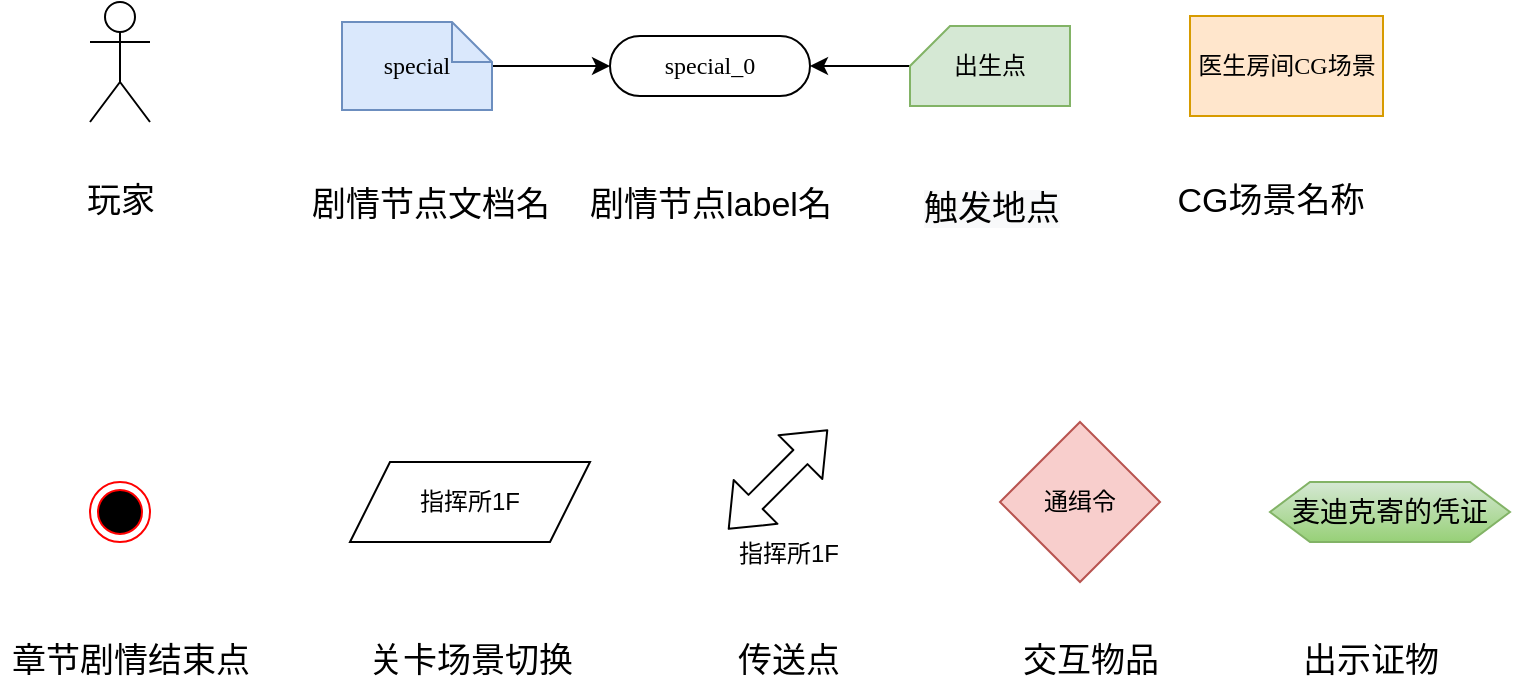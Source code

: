 <mxfile version="14.4.8" type="github" pages="3">
  <diagram id="GbZ1ZwChNBxgJ4C_-Y3V" name="UML示例图">
    <mxGraphModel dx="1038" dy="548" grid="1" gridSize="10" guides="1" tooltips="1" connect="1" arrows="1" fold="1" page="1" pageScale="1" pageWidth="827" pageHeight="1169" math="0" shadow="0">
      <root>
        <mxCell id="0" />
        <mxCell id="1" parent="0" />
        <mxCell id="fm39pIIFy_Z-lrLezSjA-2" value="" style="shape=umlActor;verticalLabelPosition=bottom;verticalAlign=top;html=1;outlineConnect=0;" parent="1" vertex="1">
          <mxGeometry x="100" y="50" width="30" height="60" as="geometry" />
        </mxCell>
        <mxCell id="fm39pIIFy_Z-lrLezSjA-3" value="special_0" style="rounded=1;whiteSpace=wrap;html=1;shadow=0;comic=0;labelBackgroundColor=none;strokeWidth=1;fontFamily=Verdana;fontSize=12;align=center;arcSize=50;" parent="1" vertex="1">
          <mxGeometry x="360" y="67" width="100" height="30" as="geometry" />
        </mxCell>
        <mxCell id="fm39pIIFy_Z-lrLezSjA-14" style="edgeStyle=orthogonalEdgeStyle;rounded=0;orthogonalLoop=1;jettySize=auto;html=1;entryX=1;entryY=0.5;entryDx=0;entryDy=0;" parent="1" source="fm39pIIFy_Z-lrLezSjA-5" target="fm39pIIFy_Z-lrLezSjA-3" edge="1">
          <mxGeometry relative="1" as="geometry" />
        </mxCell>
        <mxCell id="fm39pIIFy_Z-lrLezSjA-5" value="出生点" style="shape=card;whiteSpace=wrap;html=1;size=20;fillColor=#d5e8d4;strokeColor=#82b366;" parent="1" vertex="1">
          <mxGeometry x="510" y="62" width="80" height="40" as="geometry" />
        </mxCell>
        <mxCell id="fm39pIIFy_Z-lrLezSjA-6" value="医生房间CG场景" style="rounded=0;whiteSpace=wrap;html=1;shadow=0;comic=0;labelBackgroundColor=none;strokeWidth=1;fontFamily=Verdana;fontSize=12;align=center;arcSize=50;fillColor=#ffe6cc;strokeColor=#d79b00;" parent="1" vertex="1">
          <mxGeometry x="650" y="57" width="96.5" height="50" as="geometry" />
        </mxCell>
        <mxCell id="fm39pIIFy_Z-lrLezSjA-7" value="" style="ellipse;html=1;shape=endState;fillColor=#000000;strokeColor=#ff0000;" parent="1" vertex="1">
          <mxGeometry x="100" y="290" width="30" height="30" as="geometry" />
        </mxCell>
        <mxCell id="fm39pIIFy_Z-lrLezSjA-8" value="指挥所1F" style="shape=parallelogram;perimeter=parallelogramPerimeter;whiteSpace=wrap;html=1;fixedSize=1;" parent="1" vertex="1">
          <mxGeometry x="230" y="280" width="120" height="40" as="geometry" />
        </mxCell>
        <mxCell id="fm39pIIFy_Z-lrLezSjA-9" value="&lt;font style=&quot;font-size: 17px&quot;&gt;玩家&lt;/font&gt;" style="text;html=1;align=center;verticalAlign=middle;resizable=0;points=[];autosize=1;" parent="1" vertex="1">
          <mxGeometry x="90" y="140" width="50" height="20" as="geometry" />
        </mxCell>
        <mxCell id="fm39pIIFy_Z-lrLezSjA-10" value="&lt;span style=&quot;font-size: 17px&quot;&gt;剧情节点label名&lt;/span&gt;" style="text;html=1;align=center;verticalAlign=middle;resizable=0;points=[];autosize=1;" parent="1" vertex="1">
          <mxGeometry x="340" y="142" width="140" height="20" as="geometry" />
        </mxCell>
        <mxCell id="fm39pIIFy_Z-lrLezSjA-11" value="&lt;span style=&quot;font-size: 17px&quot;&gt;剧情节点文档名&lt;/span&gt;" style="text;html=1;align=center;verticalAlign=middle;resizable=0;points=[];autosize=1;" parent="1" vertex="1">
          <mxGeometry x="205" y="142" width="130" height="20" as="geometry" />
        </mxCell>
        <mxCell id="fm39pIIFy_Z-lrLezSjA-13" style="edgeStyle=orthogonalEdgeStyle;rounded=0;orthogonalLoop=1;jettySize=auto;html=1;entryX=0;entryY=0.5;entryDx=0;entryDy=0;" parent="1" source="fm39pIIFy_Z-lrLezSjA-12" target="fm39pIIFy_Z-lrLezSjA-3" edge="1">
          <mxGeometry relative="1" as="geometry" />
        </mxCell>
        <mxCell id="fm39pIIFy_Z-lrLezSjA-12" value="special" style="shape=note;whiteSpace=wrap;html=1;rounded=0;shadow=0;comic=0;labelBackgroundColor=none;strokeWidth=1;fontFamily=Verdana;fontSize=12;align=center;size=20;fillColor=#dae8fc;strokeColor=#6c8ebf;" parent="1" vertex="1">
          <mxGeometry x="226" y="60" width="75" height="44" as="geometry" />
        </mxCell>
        <mxCell id="fm39pIIFy_Z-lrLezSjA-15" value="&lt;span style=&quot;color: rgb(0 , 0 , 0) ; font-family: &amp;#34;helvetica&amp;#34; ; font-size: 17px ; font-style: normal ; font-weight: 400 ; letter-spacing: normal ; text-align: center ; text-indent: 0px ; text-transform: none ; word-spacing: 0px ; background-color: rgb(248 , 249 , 250) ; display: inline ; float: none&quot;&gt;触发地点&lt;/span&gt;" style="text;whiteSpace=wrap;html=1;" parent="1" vertex="1">
          <mxGeometry x="515" y="137" width="70" height="30" as="geometry" />
        </mxCell>
        <mxCell id="fm39pIIFy_Z-lrLezSjA-16" value="&lt;span style=&quot;font-size: 17px&quot;&gt;CG场景名称&lt;/span&gt;" style="text;html=1;align=center;verticalAlign=middle;resizable=0;points=[];autosize=1;" parent="1" vertex="1">
          <mxGeometry x="635" y="140" width="110" height="20" as="geometry" />
        </mxCell>
        <mxCell id="fm39pIIFy_Z-lrLezSjA-17" value="&lt;span style=&quot;font-size: 17px&quot;&gt;章节剧情结束点&lt;/span&gt;" style="text;html=1;align=center;verticalAlign=middle;resizable=0;points=[];autosize=1;" parent="1" vertex="1">
          <mxGeometry x="55" y="370" width="130" height="20" as="geometry" />
        </mxCell>
        <mxCell id="fm39pIIFy_Z-lrLezSjA-18" value="&lt;span style=&quot;font-size: 17px&quot;&gt;关卡场景切换&lt;/span&gt;" style="text;html=1;align=center;verticalAlign=middle;resizable=0;points=[];autosize=1;" parent="1" vertex="1">
          <mxGeometry x="230" y="370" width="120" height="20" as="geometry" />
        </mxCell>
        <mxCell id="kn6Z-zRhNiEJqK1csQy6-1" value="" style="shape=flexArrow;endArrow=classic;startArrow=classic;html=1;" parent="1" edge="1">
          <mxGeometry width="50" height="50" relative="1" as="geometry">
            <mxPoint x="419" y="313.75" as="sourcePoint" />
            <mxPoint x="469" y="263.75" as="targetPoint" />
          </mxGeometry>
        </mxCell>
        <mxCell id="kn6Z-zRhNiEJqK1csQy6-2" value="指挥所1F" style="text;html=1;align=center;verticalAlign=middle;resizable=0;points=[];autosize=1;" parent="1" vertex="1">
          <mxGeometry x="414" y="316.25" width="70" height="20" as="geometry" />
        </mxCell>
        <mxCell id="kn6Z-zRhNiEJqK1csQy6-3" value="&lt;font style=&quot;font-size: 17px&quot;&gt;传送点&lt;/font&gt;" style="text;html=1;align=center;verticalAlign=middle;resizable=0;points=[];autosize=1;" parent="1" vertex="1">
          <mxGeometry x="414" y="370" width="70" height="20" as="geometry" />
        </mxCell>
        <mxCell id="qJB3sXkXTQzUKpplLbgC-1" value="通缉令" style="rhombus;whiteSpace=wrap;html=1;align=center;fillColor=#f8cecc;strokeColor=#b85450;" parent="1" vertex="1">
          <mxGeometry x="555" y="260" width="80" height="80" as="geometry" />
        </mxCell>
        <mxCell id="qJB3sXkXTQzUKpplLbgC-2" value="&lt;font style=&quot;font-size: 17px&quot;&gt;交互物品&lt;/font&gt;" style="text;html=1;align=center;verticalAlign=middle;resizable=0;points=[];autosize=1;" parent="1" vertex="1">
          <mxGeometry x="560" y="370" width="80" height="20" as="geometry" />
        </mxCell>
        <mxCell id="3C-_xoivUDBwkupkLhlC-1" value="&lt;span style=&quot;font-size: 10.5pt&quot;&gt;麦迪克寄的凭证&lt;/span&gt;" style="shape=hexagon;perimeter=hexagonPerimeter2;whiteSpace=wrap;html=1;fixedSize=1;gradientColor=#97d077;fillColor=#d5e8d4;strokeColor=#82b366;" vertex="1" parent="1">
          <mxGeometry x="690" y="290" width="120" height="30" as="geometry" />
        </mxCell>
        <mxCell id="3C-_xoivUDBwkupkLhlC-2" value="&lt;span style=&quot;font-size: 17px&quot;&gt;出示证物&lt;/span&gt;" style="text;html=1;align=center;verticalAlign=middle;resizable=0;points=[];autosize=1;" vertex="1" parent="1">
          <mxGeometry x="700" y="370" width="80" height="20" as="geometry" />
        </mxCell>
      </root>
    </mxGraphModel>
  </diagram>
  <diagram id="WgZ2JB18ooaytrucD8LY" name="指挥所1楼平面图">
    <mxGraphModel dx="1038" dy="1717" grid="1" gridSize="10" guides="1" tooltips="1" connect="1" arrows="1" fold="1" page="1" pageScale="1" pageWidth="827" pageHeight="1169" math="0" shadow="0">
      <root>
        <mxCell id="hEAx2sPkmhx9yD9YSmCt-0" />
        <mxCell id="hEAx2sPkmhx9yD9YSmCt-1" parent="hEAx2sPkmhx9yD9YSmCt-0" />
        <mxCell id="hEAx2sPkmhx9yD9YSmCt-2" value="" style="rounded=0;whiteSpace=wrap;html=1;" parent="hEAx2sPkmhx9yD9YSmCt-1" vertex="1">
          <mxGeometry x="130" y="130" width="900" height="590" as="geometry" />
        </mxCell>
        <mxCell id="hEAx2sPkmhx9yD9YSmCt-3" value="&lt;span style=&quot;font-size: 20px&quot;&gt;餐厅贵宾包厢&lt;/span&gt;" style="rounded=0;whiteSpace=wrap;html=1;" parent="hEAx2sPkmhx9yD9YSmCt-1" vertex="1">
          <mxGeometry x="300" y="130" width="440" height="140" as="geometry" />
        </mxCell>
        <mxCell id="hEAx2sPkmhx9yD9YSmCt-5" value="&lt;font style=&quot;font-size: 20px&quot;&gt;接待室&lt;/font&gt;" style="rounded=0;whiteSpace=wrap;html=1;" parent="hEAx2sPkmhx9yD9YSmCt-1" vertex="1">
          <mxGeometry x="300" y="480" width="300" height="110" as="geometry" />
        </mxCell>
        <mxCell id="hEAx2sPkmhx9yD9YSmCt-8" value="" style="shape=process;whiteSpace=wrap;html=1;backgroundOutline=1;rotation=90;direction=south;" parent="hEAx2sPkmhx9yD9YSmCt-1" vertex="1">
          <mxGeometry x="442.5" y="562.5" width="15" height="60" as="geometry" />
        </mxCell>
        <mxCell id="hEAx2sPkmhx9yD9YSmCt-9" value="&lt;span style=&quot;font-size: 20px&quot;&gt;餐厅&lt;/span&gt;" style="shape=partialRectangle;whiteSpace=wrap;html=1;bottom=0;right=0;fillColor=none;direction=north;" parent="hEAx2sPkmhx9yD9YSmCt-1" vertex="1">
          <mxGeometry x="300.01" y="370" width="309.99" height="110.01" as="geometry" />
        </mxCell>
        <mxCell id="hEAx2sPkmhx9yD9YSmCt-10" value="&lt;span style=&quot;font-size: 20px&quot;&gt;仓库&lt;/span&gt;" style="rounded=0;whiteSpace=wrap;html=1;" parent="hEAx2sPkmhx9yD9YSmCt-1" vertex="1">
          <mxGeometry x="880" y="130" width="150" height="120" as="geometry" />
        </mxCell>
        <mxCell id="hEAx2sPkmhx9yD9YSmCt-11" value="" style="shape=process;whiteSpace=wrap;html=1;backgroundOutline=1;rotation=90;" parent="hEAx2sPkmhx9yD9YSmCt-1" vertex="1">
          <mxGeometry x="850" y="187.5" width="60" height="15" as="geometry" />
        </mxCell>
        <mxCell id="hEAx2sPkmhx9yD9YSmCt-18" value="&lt;h1&gt;指挥所一楼&lt;/h1&gt;&lt;p&gt;剧情简介&lt;/p&gt;" style="text;html=1;strokeColor=none;fillColor=none;spacing=5;spacingTop=-20;whiteSpace=wrap;overflow=hidden;rounded=0;" parent="hEAx2sPkmhx9yD9YSmCt-1" vertex="1">
          <mxGeometry x="100" y="-120" width="190" height="120" as="geometry" />
        </mxCell>
        <mxCell id="z6Ym-DuhiTqGMr9oVK6N-0" value="&lt;span style=&quot;font-size: 20px&quot;&gt;厕所&lt;/span&gt;" style="rounded=0;whiteSpace=wrap;html=1;" parent="hEAx2sPkmhx9yD9YSmCt-1" vertex="1">
          <mxGeometry x="880" y="250" width="150" height="120" as="geometry" />
        </mxCell>
        <mxCell id="z6Ym-DuhiTqGMr9oVK6N-1" value="" style="shape=process;whiteSpace=wrap;html=1;backgroundOutline=1;rotation=90;" parent="hEAx2sPkmhx9yD9YSmCt-1" vertex="1">
          <mxGeometry x="850" y="302.5" width="60" height="15" as="geometry" />
        </mxCell>
        <mxCell id="z6Ym-DuhiTqGMr9oVK6N-2" value="&lt;span style=&quot;font-size: 20px&quot;&gt;档案室&lt;/span&gt;" style="rounded=0;whiteSpace=wrap;html=1;" parent="hEAx2sPkmhx9yD9YSmCt-1" vertex="1">
          <mxGeometry x="740" y="370" width="290" height="110" as="geometry" />
        </mxCell>
        <mxCell id="z6Ym-DuhiTqGMr9oVK6N-3" value="" style="shape=process;whiteSpace=wrap;html=1;backgroundOutline=1;rotation=90;direction=south;" parent="hEAx2sPkmhx9yD9YSmCt-1" vertex="1">
          <mxGeometry x="800" y="450" width="15" height="60" as="geometry" />
        </mxCell>
        <mxCell id="z6Ym-DuhiTqGMr9oVK6N-4" value="&lt;span style=&quot;font-size: 20px&quot;&gt;药品仓库&lt;/span&gt;" style="rounded=0;whiteSpace=wrap;html=1;" parent="hEAx2sPkmhx9yD9YSmCt-1" vertex="1">
          <mxGeometry x="880" y="480" width="150" height="110" as="geometry" />
        </mxCell>
        <mxCell id="z6Ym-DuhiTqGMr9oVK6N-5" value="" style="shape=process;whiteSpace=wrap;html=1;backgroundOutline=1;rotation=90;direction=south;" parent="hEAx2sPkmhx9yD9YSmCt-1" vertex="1">
          <mxGeometry x="945" y="562.5" width="15" height="60" as="geometry" />
        </mxCell>
        <mxCell id="szCBxvzyftP_sh5uRVHi-0" value="" style="shape=flexArrow;endArrow=classic;startArrow=classic;html=1;" parent="hEAx2sPkmhx9yD9YSmCt-1" edge="1">
          <mxGeometry width="50" height="50" relative="1" as="geometry">
            <mxPoint x="132.5" y="210" as="sourcePoint" />
            <mxPoint x="182.5" y="160" as="targetPoint" />
          </mxGeometry>
        </mxCell>
        <mxCell id="szCBxvzyftP_sh5uRVHi-1" value="指挥所2F" style="text;html=1;align=center;verticalAlign=middle;resizable=0;points=[];autosize=1;" parent="hEAx2sPkmhx9yD9YSmCt-1" vertex="1">
          <mxGeometry x="127.5" y="212.5" width="70" height="20" as="geometry" />
        </mxCell>
        <mxCell id="szCBxvzyftP_sh5uRVHi-3" value="" style="shape=flexArrow;endArrow=classic;startArrow=classic;html=1;" parent="hEAx2sPkmhx9yD9YSmCt-1" edge="1">
          <mxGeometry width="50" height="50" relative="1" as="geometry">
            <mxPoint x="965" y="672.5" as="sourcePoint" />
            <mxPoint x="1015" y="622.5" as="targetPoint" />
          </mxGeometry>
        </mxCell>
        <mxCell id="szCBxvzyftP_sh5uRVHi-4" value="指挥所2F" style="text;html=1;align=center;verticalAlign=middle;resizable=0;points=[];autosize=1;" parent="hEAx2sPkmhx9yD9YSmCt-1" vertex="1">
          <mxGeometry x="960" y="675" width="70" height="20" as="geometry" />
        </mxCell>
        <mxCell id="szCBxvzyftP_sh5uRVHi-7" value="&lt;span style=&quot;font-size: 20px&quot;&gt;厨房&lt;/span&gt;" style="rounded=0;whiteSpace=wrap;html=1;" parent="hEAx2sPkmhx9yD9YSmCt-1" vertex="1">
          <mxGeometry x="600" y="370" width="140" height="110" as="geometry" />
        </mxCell>
        <mxCell id="szCBxvzyftP_sh5uRVHi-10" value="&lt;span style=&quot;font-size: 20px&quot;&gt;警卫室&lt;/span&gt;" style="rounded=0;whiteSpace=wrap;html=1;" parent="hEAx2sPkmhx9yD9YSmCt-1" vertex="1">
          <mxGeometry x="600" y="480" width="140" height="110" as="geometry" />
        </mxCell>
        <mxCell id="szCBxvzyftP_sh5uRVHi-11" value="" style="shape=process;whiteSpace=wrap;html=1;backgroundOutline=1;rotation=90;direction=south;" parent="hEAx2sPkmhx9yD9YSmCt-1" vertex="1">
          <mxGeometry x="662.5" y="560" width="15" height="60" as="geometry" />
        </mxCell>
        <mxCell id="szCBxvzyftP_sh5uRVHi-15" value="" style="endArrow=none;html=1;entryX=0;entryY=1;entryDx=0;entryDy=0;exitX=0;exitY=0.5;exitDx=0;exitDy=0;" parent="hEAx2sPkmhx9yD9YSmCt-1" source="hEAx2sPkmhx9yD9YSmCt-6" target="hEAx2sPkmhx9yD9YSmCt-3" edge="1">
          <mxGeometry width="50" height="50" relative="1" as="geometry">
            <mxPoint x="520" y="460" as="sourcePoint" />
            <mxPoint x="570" y="410" as="targetPoint" />
          </mxGeometry>
        </mxCell>
        <mxCell id="hEAx2sPkmhx9yD9YSmCt-6" value="" style="shape=process;whiteSpace=wrap;html=1;backgroundOutline=1;rotation=90;" parent="hEAx2sPkmhx9yD9YSmCt-1" vertex="1">
          <mxGeometry x="270" y="390" width="60" height="15" as="geometry" />
        </mxCell>
        <mxCell id="szCBxvzyftP_sh5uRVHi-16" value="" style="shape=process;whiteSpace=wrap;html=1;backgroundOutline=1;rotation=90;" parent="hEAx2sPkmhx9yD9YSmCt-1" vertex="1">
          <mxGeometry x="570" y="420" width="60" height="15" as="geometry" />
        </mxCell>
        <mxCell id="szCBxvzyftP_sh5uRVHi-17" value="" style="shape=process;whiteSpace=wrap;html=1;backgroundOutline=1;rotation=90;direction=south;" parent="hEAx2sPkmhx9yD9YSmCt-1" vertex="1">
          <mxGeometry x="555" y="590" width="15" height="245" as="geometry" />
        </mxCell>
        <mxCell id="szCBxvzyftP_sh5uRVHi-18" value="&lt;span style=&quot;font-size: 20px&quot;&gt;锅炉房&lt;/span&gt;" style="rounded=0;whiteSpace=wrap;html=1;" parent="hEAx2sPkmhx9yD9YSmCt-1" vertex="1">
          <mxGeometry x="130.01" y="-40" width="170" height="170" as="geometry" />
        </mxCell>
        <mxCell id="szCBxvzyftP_sh5uRVHi-19" value="" style="shape=process;whiteSpace=wrap;html=1;backgroundOutline=1;rotation=90;direction=south;" parent="hEAx2sPkmhx9yD9YSmCt-1" vertex="1">
          <mxGeometry x="197.5" y="100" width="15" height="60" as="geometry" />
        </mxCell>
        <mxCell id="szCBxvzyftP_sh5uRVHi-20" value="窗户" style="verticalLabelPosition=bottom;verticalAlign=top;html=1;shape=mxgraph.basic.polygon;polyCoords=[[0.25,0],[0.75,0],[1,0.25],[1,0.75],[0.75,1],[0.25,1],[0,0.75],[0,0.25]];polyline=0;" parent="hEAx2sPkmhx9yD9YSmCt-1" vertex="1">
          <mxGeometry x="762.5" y="120" width="100" height="20" as="geometry" />
        </mxCell>
        <mxCell id="szCBxvzyftP_sh5uRVHi-21" value="" style="shape=process;whiteSpace=wrap;html=1;backgroundOutline=1;rotation=90;direction=south;" parent="hEAx2sPkmhx9yD9YSmCt-1" vertex="1">
          <mxGeometry x="477.5" y="221.25" width="15" height="102.5" as="geometry" />
        </mxCell>
        <mxCell id="xpIl3kii1GDsIA6GKCve-0" value="" style="shape=crossbar;whiteSpace=wrap;html=1;rounded=1;direction=south;" parent="hEAx2sPkmhx9yD9YSmCt-1" vertex="1">
          <mxGeometry x="280" y="590" width="20" height="140" as="geometry" />
        </mxCell>
        <mxCell id="xpIl3kii1GDsIA6GKCve-1" value="3m" style="text;html=1;strokeColor=none;fillColor=none;align=center;verticalAlign=middle;whiteSpace=wrap;rounded=0;direction=south;" parent="hEAx2sPkmhx9yD9YSmCt-1" vertex="1">
          <mxGeometry x="250" y="635" width="20" height="40" as="geometry" />
        </mxCell>
        <mxCell id="9FDheqydgr9v_M-ZhrfP-0" value="" style="shape=crossbar;whiteSpace=wrap;html=1;rounded=1;" parent="hEAx2sPkmhx9yD9YSmCt-1" vertex="1">
          <mxGeometry x="135.01" y="450" width="160" height="20" as="geometry" />
        </mxCell>
        <mxCell id="9FDheqydgr9v_M-ZhrfP-1" value="3m" style="text;html=1;strokeColor=none;fillColor=none;align=center;verticalAlign=middle;whiteSpace=wrap;rounded=0;" parent="hEAx2sPkmhx9yD9YSmCt-1" vertex="1">
          <mxGeometry x="195.01" y="435" width="40" height="20" as="geometry" />
        </mxCell>
        <mxCell id="d_oenBVZkwgk9dU5ESPs-0" value="3m" style="text;html=1;strokeColor=none;fillColor=none;align=center;verticalAlign=middle;whiteSpace=wrap;rounded=0;" parent="hEAx2sPkmhx9yD9YSmCt-1" vertex="1">
          <mxGeometry x="932" y="615" width="40" height="20" as="geometry" />
        </mxCell>
        <mxCell id="d_oenBVZkwgk9dU5ESPs-1" value="" style="shape=crossbar;whiteSpace=wrap;html=1;rounded=1;" parent="hEAx2sPkmhx9yD9YSmCt-1" vertex="1">
          <mxGeometry x="879.5" y="600" width="145" height="20" as="geometry" />
        </mxCell>
        <mxCell id="d_oenBVZkwgk9dU5ESPs-2" value="3m" style="text;html=1;strokeColor=none;fillColor=none;align=center;verticalAlign=middle;whiteSpace=wrap;rounded=0;" parent="hEAx2sPkmhx9yD9YSmCt-1" vertex="1">
          <mxGeometry x="792.5" y="580" width="40" height="20" as="geometry" />
        </mxCell>
        <mxCell id="d_oenBVZkwgk9dU5ESPs-3" value="" style="shape=crossbar;whiteSpace=wrap;html=1;rounded=1;" parent="hEAx2sPkmhx9yD9YSmCt-1" vertex="1">
          <mxGeometry x="750" y="600" width="125" height="20" as="geometry" />
        </mxCell>
        <mxCell id="d_oenBVZkwgk9dU5ESPs-4" value="" style="shape=crossbar;whiteSpace=wrap;html=1;rounded=1;" parent="hEAx2sPkmhx9yD9YSmCt-1" vertex="1">
          <mxGeometry x="303" y="605" width="294" height="20" as="geometry" />
        </mxCell>
        <mxCell id="d_oenBVZkwgk9dU5ESPs-5" value="6m" style="text;html=1;strokeColor=none;fillColor=none;align=center;verticalAlign=middle;whiteSpace=wrap;rounded=0;" parent="hEAx2sPkmhx9yD9YSmCt-1" vertex="1">
          <mxGeometry x="416" y="590" width="40" height="20" as="geometry" />
        </mxCell>
        <mxCell id="8OT9JsNiSHY49iwlJgcu-0" value="" style="shape=crossbar;whiteSpace=wrap;html=1;rounded=1;" parent="hEAx2sPkmhx9yD9YSmCt-1" vertex="1">
          <mxGeometry x="308.01" y="236.25" width="411.99" height="20" as="geometry" />
        </mxCell>
        <mxCell id="8OT9JsNiSHY49iwlJgcu-1" value="9m" style="text;html=1;strokeColor=none;fillColor=none;align=center;verticalAlign=middle;whiteSpace=wrap;rounded=0;" parent="hEAx2sPkmhx9yD9YSmCt-1" vertex="1">
          <mxGeometry x="464.01" y="221.25" width="40" height="20" as="geometry" />
        </mxCell>
        <mxCell id="8OT9JsNiSHY49iwlJgcu-4" value="" style="shape=crossbar;whiteSpace=wrap;html=1;rounded=1;" parent="hEAx2sPkmhx9yD9YSmCt-1" vertex="1">
          <mxGeometry x="740" y="236.25" width="130" height="20" as="geometry" />
        </mxCell>
        <mxCell id="8OT9JsNiSHY49iwlJgcu-5" value="3m" style="text;html=1;strokeColor=none;fillColor=none;align=center;verticalAlign=middle;whiteSpace=wrap;rounded=0;" parent="hEAx2sPkmhx9yD9YSmCt-1" vertex="1">
          <mxGeometry x="792.5" y="221.25" width="40" height="20" as="geometry" />
        </mxCell>
        <mxCell id="8oupxRyhdkcfFV9UI1vo-0" value="" style="shape=crossbar;whiteSpace=wrap;html=1;rounded=1;direction=south;" parent="hEAx2sPkmhx9yD9YSmCt-1" vertex="1">
          <mxGeometry x="827" y="258" width="20" height="104" as="geometry" />
        </mxCell>
        <mxCell id="8oupxRyhdkcfFV9UI1vo-1" value="3m" style="text;html=1;strokeColor=none;fillColor=none;align=center;verticalAlign=middle;whiteSpace=wrap;rounded=0;direction=south;" parent="hEAx2sPkmhx9yD9YSmCt-1" vertex="1">
          <mxGeometry x="580" y="292" width="20" height="40" as="geometry" />
        </mxCell>
        <mxCell id="8oupxRyhdkcfFV9UI1vo-2" value="" style="shape=crossbar;whiteSpace=wrap;html=1;rounded=1;direction=south;" parent="hEAx2sPkmhx9yD9YSmCt-1" vertex="1">
          <mxGeometry x="843.5" y="486" width="20" height="104" as="geometry" />
        </mxCell>
        <mxCell id="8oupxRyhdkcfFV9UI1vo-3" value="3m" style="text;html=1;strokeColor=none;fillColor=none;align=center;verticalAlign=middle;whiteSpace=wrap;rounded=0;direction=south;" parent="hEAx2sPkmhx9yD9YSmCt-1" vertex="1">
          <mxGeometry x="859.5" y="520" width="20" height="40" as="geometry" />
        </mxCell>
        <mxCell id="8oupxRyhdkcfFV9UI1vo-4" value="" style="shape=crossbar;whiteSpace=wrap;html=1;rounded=1;direction=south;" parent="hEAx2sPkmhx9yD9YSmCt-1" vertex="1">
          <mxGeometry x="534" y="373.01" width="20" height="104" as="geometry" />
        </mxCell>
        <mxCell id="8oupxRyhdkcfFV9UI1vo-5" value="3m" style="text;html=1;strokeColor=none;fillColor=none;align=center;verticalAlign=middle;whiteSpace=wrap;rounded=0;direction=south;" parent="hEAx2sPkmhx9yD9YSmCt-1" vertex="1">
          <mxGeometry x="550" y="407.01" width="20" height="40" as="geometry" />
        </mxCell>
        <mxCell id="8oupxRyhdkcfFV9UI1vo-6" value="" style="shape=crossbar;whiteSpace=wrap;html=1;rounded=1;direction=south;" parent="hEAx2sPkmhx9yD9YSmCt-1" vertex="1">
          <mxGeometry x="564" y="258" width="20" height="104" as="geometry" />
        </mxCell>
        <mxCell id="Y9u_avIh1sjwfVxw4W-z-2" value="" style="shape=crossbar;whiteSpace=wrap;html=1;rounded=1;direction=south;" parent="hEAx2sPkmhx9yD9YSmCt-1" vertex="1">
          <mxGeometry x="250" y="136" width="20" height="344" as="geometry" />
        </mxCell>
        <mxCell id="Y9u_avIh1sjwfVxw4W-z-3" value="12m" style="text;html=1;strokeColor=none;fillColor=none;align=center;verticalAlign=middle;whiteSpace=wrap;rounded=0;direction=south;" parent="hEAx2sPkmhx9yD9YSmCt-1" vertex="1">
          <mxGeometry x="235.01" y="270" width="20" height="40" as="geometry" />
        </mxCell>
        <mxCell id="uWZoWwW7DP5m552lKrLx-0" value="" style="shape=crossbar;whiteSpace=wrap;html=1;rounded=1;" parent="hEAx2sPkmhx9yD9YSmCt-1" vertex="1">
          <mxGeometry x="130" y="735" width="470" height="20" as="geometry" />
        </mxCell>
        <mxCell id="uWZoWwW7DP5m552lKrLx-1" value="9m" style="text;html=1;strokeColor=none;fillColor=none;align=center;verticalAlign=middle;whiteSpace=wrap;rounded=0;" parent="hEAx2sPkmhx9yD9YSmCt-1" vertex="1">
          <mxGeometry x="345" y="755" width="40" height="20" as="geometry" />
        </mxCell>
      </root>
    </mxGraphModel>
  </diagram>
  <diagram id="CDVpoZ3U4tZnnEvqTVdH" name="指挥所2楼平面图">
    <mxGraphModel dx="1038" dy="547" grid="1" gridSize="10" guides="1" tooltips="1" connect="1" arrows="1" fold="1" page="1" pageScale="1" pageWidth="827" pageHeight="1169" math="0" shadow="0">
      <root>
        <mxCell id="VATi5h1n2YLOwhg8Z5gh-0" />
        <mxCell id="VATi5h1n2YLOwhg8Z5gh-1" parent="VATi5h1n2YLOwhg8Z5gh-0" />
        <mxCell id="KKZn7l77yeVXE7LOhPuz-0" value="" style="rounded=0;whiteSpace=wrap;html=1;" parent="VATi5h1n2YLOwhg8Z5gh-1" vertex="1">
          <mxGeometry x="40" y="150" width="870" height="560" as="geometry" />
        </mxCell>
        <mxCell id="KKZn7l77yeVXE7LOhPuz-1" value="&lt;span style=&quot;font-size: 20px&quot;&gt;典狱长房间&lt;/span&gt;" style="rounded=0;whiteSpace=wrap;html=1;" parent="VATi5h1n2YLOwhg8Z5gh-1" vertex="1">
          <mxGeometry x="54" y="285" width="300" height="110" as="geometry" />
        </mxCell>
        <mxCell id="KKZn7l77yeVXE7LOhPuz-2" value="&lt;span style=&quot;font-size: 20px&quot;&gt;浴室&lt;/span&gt;" style="rounded=0;whiteSpace=wrap;html=1;" parent="VATi5h1n2YLOwhg8Z5gh-1" vertex="1">
          <mxGeometry x="54" y="430" width="300" height="110" as="geometry" />
        </mxCell>
        <mxCell id="KKZn7l77yeVXE7LOhPuz-3" value="&lt;font style=&quot;font-size: 20px&quot;&gt;医生房间&lt;/font&gt;" style="rounded=0;whiteSpace=wrap;html=1;" parent="VATi5h1n2YLOwhg8Z5gh-1" vertex="1">
          <mxGeometry x="54" y="580" width="300" height="110" as="geometry" />
        </mxCell>
        <mxCell id="KKZn7l77yeVXE7LOhPuz-4" value="" style="shape=process;whiteSpace=wrap;html=1;backgroundOutline=1;rotation=90;" parent="VATi5h1n2YLOwhg8Z5gh-1" vertex="1">
          <mxGeometry x="320" y="332.5" width="60" height="15" as="geometry" />
        </mxCell>
        <mxCell id="KKZn7l77yeVXE7LOhPuz-5" value="" style="shape=process;whiteSpace=wrap;html=1;backgroundOutline=1;rotation=90;" parent="VATi5h1n2YLOwhg8Z5gh-1" vertex="1">
          <mxGeometry x="320" y="477.5" width="60" height="15" as="geometry" />
        </mxCell>
        <mxCell id="KKZn7l77yeVXE7LOhPuz-6" value="" style="shape=process;whiteSpace=wrap;html=1;backgroundOutline=1;rotation=90;" parent="VATi5h1n2YLOwhg8Z5gh-1" vertex="1">
          <mxGeometry x="320" y="627.5" width="60" height="15" as="geometry" />
        </mxCell>
        <mxCell id="KKZn7l77yeVXE7LOhPuz-7" value="&lt;span style=&quot;font-size: 20px&quot;&gt;展览厅&lt;/span&gt;" style="shape=partialRectangle;whiteSpace=wrap;html=1;bottom=0;right=0;fillColor=none;" parent="VATi5h1n2YLOwhg8Z5gh-1" vertex="1">
          <mxGeometry x="460" y="396.25" width="180" height="183.75" as="geometry" />
        </mxCell>
        <mxCell id="KKZn7l77yeVXE7LOhPuz-8" value="&lt;span style=&quot;font-size: 20px&quot;&gt;客房1&lt;/span&gt;" style="rounded=0;whiteSpace=wrap;html=1;" parent="VATi5h1n2YLOwhg8Z5gh-1" vertex="1">
          <mxGeometry x="730" y="175" width="160" height="110" as="geometry" />
        </mxCell>
        <mxCell id="KKZn7l77yeVXE7LOhPuz-9" value="" style="shape=process;whiteSpace=wrap;html=1;backgroundOutline=1;rotation=90;" parent="VATi5h1n2YLOwhg8Z5gh-1" vertex="1">
          <mxGeometry x="700" y="222.5" width="60" height="15" as="geometry" />
        </mxCell>
        <mxCell id="KKZn7l77yeVXE7LOhPuz-10" value="&lt;span style=&quot;font-size: 20px&quot;&gt;客房2&lt;/span&gt;" style="rounded=0;whiteSpace=wrap;html=1;" parent="VATi5h1n2YLOwhg8Z5gh-1" vertex="1">
          <mxGeometry x="730" y="310" width="160" height="110" as="geometry" />
        </mxCell>
        <mxCell id="KKZn7l77yeVXE7LOhPuz-11" value="" style="shape=process;whiteSpace=wrap;html=1;backgroundOutline=1;rotation=90;" parent="VATi5h1n2YLOwhg8Z5gh-1" vertex="1">
          <mxGeometry x="700" y="357.5" width="60" height="15" as="geometry" />
        </mxCell>
        <mxCell id="KKZn7l77yeVXE7LOhPuz-12" value="&lt;span style=&quot;font-size: 20px&quot;&gt;客房3&lt;/span&gt;" style="rounded=0;whiteSpace=wrap;html=1;" parent="VATi5h1n2YLOwhg8Z5gh-1" vertex="1">
          <mxGeometry x="730" y="448.75" width="160" height="110" as="geometry" />
        </mxCell>
        <mxCell id="KKZn7l77yeVXE7LOhPuz-13" value="" style="shape=process;whiteSpace=wrap;html=1;backgroundOutline=1;rotation=90;" parent="VATi5h1n2YLOwhg8Z5gh-1" vertex="1">
          <mxGeometry x="700" y="496.25" width="60" height="15" as="geometry" />
        </mxCell>
        <mxCell id="KKZn7l77yeVXE7LOhPuz-14" value="&lt;span style=&quot;font-size: 20px&quot;&gt;盥洗室&lt;/span&gt;" style="shape=partialRectangle;whiteSpace=wrap;html=1;bottom=0;right=0;fillColor=none;rotation=0;direction=south;" parent="VATi5h1n2YLOwhg8Z5gh-1" vertex="1">
          <mxGeometry x="460" y="285" width="180" height="110" as="geometry" />
        </mxCell>
        <mxCell id="KKZn7l77yeVXE7LOhPuz-15" value="" style="endArrow=none;html=1;entryX=0;entryY=1;entryDx=0;entryDy=0;exitX=0.595;exitY=1.002;exitDx=0;exitDy=0;exitPerimeter=0;" parent="VATi5h1n2YLOwhg8Z5gh-1" source="KKZn7l77yeVXE7LOhPuz-14" target="KKZn7l77yeVXE7LOhPuz-14" edge="1">
          <mxGeometry width="50" height="50" relative="1" as="geometry">
            <mxPoint x="510" y="410" as="sourcePoint" />
            <mxPoint x="560" y="360" as="targetPoint" />
          </mxGeometry>
        </mxCell>
        <mxCell id="KKZn7l77yeVXE7LOhPuz-16" value="&lt;h1&gt;指挥所二楼&lt;/h1&gt;&lt;p&gt;剧情简介&lt;/p&gt;" style="text;html=1;strokeColor=none;fillColor=none;spacing=5;spacingTop=-20;whiteSpace=wrap;overflow=hidden;rounded=0;" parent="VATi5h1n2YLOwhg8Z5gh-1" vertex="1">
          <mxGeometry x="40" y="30" width="190" height="120" as="geometry" />
        </mxCell>
        <mxCell id="YPH0-UQiumrvfThyzLdv-0" value="" style="shape=flexArrow;endArrow=classic;startArrow=classic;html=1;" parent="VATi5h1n2YLOwhg8Z5gh-1" edge="1">
          <mxGeometry width="50" height="50" relative="1" as="geometry">
            <mxPoint x="59" y="237.5" as="sourcePoint" />
            <mxPoint x="109" y="187.5" as="targetPoint" />
          </mxGeometry>
        </mxCell>
        <mxCell id="YPH0-UQiumrvfThyzLdv-1" value="指挥所1F" style="text;html=1;align=center;verticalAlign=middle;resizable=0;points=[];autosize=1;" parent="VATi5h1n2YLOwhg8Z5gh-1" vertex="1">
          <mxGeometry x="54" y="240" width="70" height="20" as="geometry" />
        </mxCell>
        <mxCell id="Zl2fSzuMhFLzeWyQhoqR-0" value="" style="shape=flexArrow;endArrow=classic;startArrow=classic;html=1;" parent="VATi5h1n2YLOwhg8Z5gh-1" edge="1">
          <mxGeometry width="50" height="50" relative="1" as="geometry">
            <mxPoint x="832" y="677.5" as="sourcePoint" />
            <mxPoint x="882" y="627.5" as="targetPoint" />
          </mxGeometry>
        </mxCell>
        <mxCell id="Zl2fSzuMhFLzeWyQhoqR-1" value="指挥所1F" style="text;html=1;align=center;verticalAlign=middle;resizable=0;points=[];autosize=1;" parent="VATi5h1n2YLOwhg8Z5gh-1" vertex="1">
          <mxGeometry x="827" y="680" width="70" height="20" as="geometry" />
        </mxCell>
        <mxCell id="M5dk_E98Jky7ZKFr6DhM-2" value="" style="shape=crossbar;whiteSpace=wrap;html=1;rounded=1;" parent="VATi5h1n2YLOwhg8Z5gh-1" vertex="1">
          <mxGeometry x="57" y="265" width="294" height="20" as="geometry" />
        </mxCell>
        <mxCell id="M5dk_E98Jky7ZKFr6DhM-5" value="6m" style="text;html=1;strokeColor=none;fillColor=none;align=center;verticalAlign=middle;whiteSpace=wrap;rounded=0;" parent="VATi5h1n2YLOwhg8Z5gh-1" vertex="1">
          <mxGeometry x="170" y="250" width="40" height="20" as="geometry" />
        </mxCell>
        <mxCell id="M5dk_E98Jky7ZKFr6DhM-6" value="" style="shape=crossbar;whiteSpace=wrap;html=1;rounded=1;" parent="VATi5h1n2YLOwhg8Z5gh-1" vertex="1">
          <mxGeometry x="460" y="272.5" width="180" height="20" as="geometry" />
        </mxCell>
        <mxCell id="M5dk_E98Jky7ZKFr6DhM-7" value="4m" style="text;html=1;strokeColor=none;fillColor=none;align=center;verticalAlign=middle;whiteSpace=wrap;rounded=0;" parent="VATi5h1n2YLOwhg8Z5gh-1" vertex="1">
          <mxGeometry x="530" y="260" width="40" height="20" as="geometry" />
        </mxCell>
        <mxCell id="M5dk_E98Jky7ZKFr6DhM-8" value="" style="shape=crossbar;whiteSpace=wrap;html=1;rounded=1;direction=south;" parent="VATi5h1n2YLOwhg8Z5gh-1" vertex="1">
          <mxGeometry x="354" y="286" width="20" height="104" as="geometry" />
        </mxCell>
        <mxCell id="M5dk_E98Jky7ZKFr6DhM-9" value="4m" style="text;html=1;strokeColor=none;fillColor=none;align=center;verticalAlign=middle;whiteSpace=wrap;rounded=0;direction=south;" parent="VATi5h1n2YLOwhg8Z5gh-1" vertex="1">
          <mxGeometry x="370" y="320" width="20" height="40" as="geometry" />
        </mxCell>
        <mxCell id="M5dk_E98Jky7ZKFr6DhM-10" value="" style="shape=crossbar;whiteSpace=wrap;html=1;rounded=1;" parent="VATi5h1n2YLOwhg8Z5gh-1" vertex="1">
          <mxGeometry x="351" y="260" width="109" height="20" as="geometry" />
        </mxCell>
        <mxCell id="M5dk_E98Jky7ZKFr6DhM-11" value="2.5m" style="text;html=1;strokeColor=none;fillColor=none;align=center;verticalAlign=middle;whiteSpace=wrap;rounded=0;" parent="VATi5h1n2YLOwhg8Z5gh-1" vertex="1">
          <mxGeometry x="390" y="240" width="40" height="20" as="geometry" />
        </mxCell>
        <mxCell id="M5dk_E98Jky7ZKFr6DhM-17" value="" style="shape=crossbar;whiteSpace=wrap;html=1;rounded=1;" parent="VATi5h1n2YLOwhg8Z5gh-1" vertex="1">
          <mxGeometry x="640" y="265" width="90" height="20" as="geometry" />
        </mxCell>
        <mxCell id="M5dk_E98Jky7ZKFr6DhM-18" value="2.5m" style="text;html=1;strokeColor=none;fillColor=none;align=center;verticalAlign=middle;whiteSpace=wrap;rounded=0;" parent="VATi5h1n2YLOwhg8Z5gh-1" vertex="1">
          <mxGeometry x="665" y="252.5" width="40" height="20" as="geometry" />
        </mxCell>
        <mxCell id="M5dk_E98Jky7ZKFr6DhM-21" value="" style="shape=crossbar;whiteSpace=wrap;html=1;rounded=1;direction=south;" parent="VATi5h1n2YLOwhg8Z5gh-1" vertex="1">
          <mxGeometry x="404" y="280" width="20" height="424" as="geometry" />
        </mxCell>
        <mxCell id="M5dk_E98Jky7ZKFr6DhM-22" value="12m" style="text;html=1;strokeColor=none;fillColor=none;align=center;verticalAlign=middle;whiteSpace=wrap;rounded=0;direction=south;" parent="VATi5h1n2YLOwhg8Z5gh-1" vertex="1">
          <mxGeometry x="414" y="452.5" width="20" height="40" as="geometry" />
        </mxCell>
        <mxCell id="M5dk_E98Jky7ZKFr6DhM-23" value="" style="shape=crossbar;whiteSpace=wrap;html=1;rounded=1;direction=south;" parent="VATi5h1n2YLOwhg8Z5gh-1" vertex="1">
          <mxGeometry x="604" y="396.25" width="20" height="183.75" as="geometry" />
        </mxCell>
        <mxCell id="M5dk_E98Jky7ZKFr6DhM-24" value="6m" style="text;html=1;strokeColor=none;fillColor=none;align=center;verticalAlign=middle;whiteSpace=wrap;rounded=0;direction=south;" parent="VATi5h1n2YLOwhg8Z5gh-1" vertex="1">
          <mxGeometry x="620" y="468.13" width="20" height="40" as="geometry" />
        </mxCell>
        <mxCell id="M5dk_E98Jky7ZKFr6DhM-27" value="" style="shape=crossbar;whiteSpace=wrap;html=1;rounded=1;" parent="VATi5h1n2YLOwhg8Z5gh-1" vertex="1">
          <mxGeometry x="730" y="565" width="160" height="20" as="geometry" />
        </mxCell>
        <mxCell id="M5dk_E98Jky7ZKFr6DhM-28" value="3m" style="text;html=1;strokeColor=none;fillColor=none;align=center;verticalAlign=middle;whiteSpace=wrap;rounded=0;" parent="VATi5h1n2YLOwhg8Z5gh-1" vertex="1">
          <mxGeometry x="787" y="580" width="40" height="20" as="geometry" />
        </mxCell>
        <mxCell id="M5dk_E98Jky7ZKFr6DhM-30" value="" style="shape=crossbar;whiteSpace=wrap;html=1;rounded=1;direction=south;" parent="VATi5h1n2YLOwhg8Z5gh-1" vertex="1">
          <mxGeometry x="244" y="150" width="20" height="130" as="geometry" />
        </mxCell>
        <mxCell id="M5dk_E98Jky7ZKFr6DhM-31" value="3m" style="text;html=1;strokeColor=none;fillColor=none;align=center;verticalAlign=middle;whiteSpace=wrap;rounded=0;direction=south;" parent="VATi5h1n2YLOwhg8Z5gh-1" vertex="1">
          <mxGeometry x="230" y="182.5" width="20" height="40" as="geometry" />
        </mxCell>
        <mxCell id="bDO9XzMpQ8SYhq0UGnKT-0" value="" style="shape=crossbar;whiteSpace=wrap;html=1;rounded=1;" parent="VATi5h1n2YLOwhg8Z5gh-1" vertex="1">
          <mxGeometry x="730" y="565" width="160" height="20" as="geometry" />
        </mxCell>
        <mxCell id="t-NvqrIa2kPhKBmgPsxl-0" value="" style="shape=crossbar;whiteSpace=wrap;html=1;rounded=1;direction=south;" vertex="1" parent="VATi5h1n2YLOwhg8Z5gh-1">
          <mxGeometry x="510" y="574" width="20" height="130" as="geometry" />
        </mxCell>
        <mxCell id="t-NvqrIa2kPhKBmgPsxl-1" value="3m" style="text;html=1;strokeColor=none;fillColor=none;align=center;verticalAlign=middle;whiteSpace=wrap;rounded=0;direction=south;" vertex="1" parent="VATi5h1n2YLOwhg8Z5gh-1">
          <mxGeometry x="496" y="606.5" width="20" height="40" as="geometry" />
        </mxCell>
      </root>
    </mxGraphModel>
  </diagram>
</mxfile>
